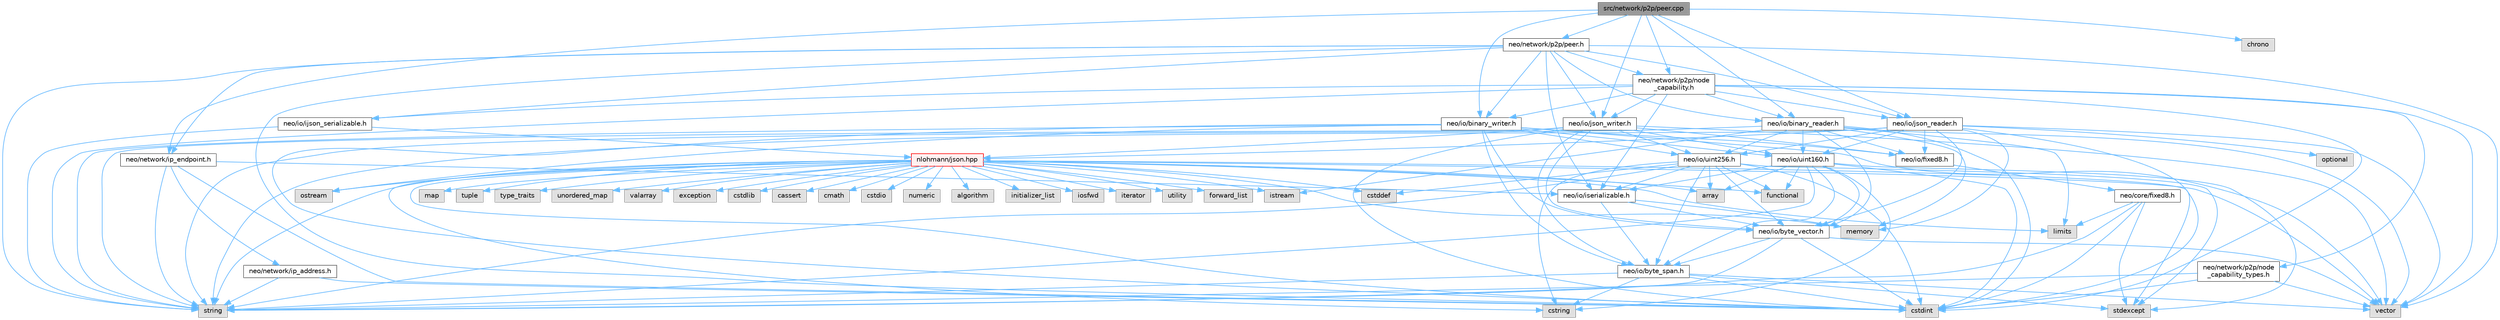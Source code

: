 digraph "src/network/p2p/peer.cpp"
{
 // LATEX_PDF_SIZE
  bgcolor="transparent";
  edge [fontname=Helvetica,fontsize=10,labelfontname=Helvetica,labelfontsize=10];
  node [fontname=Helvetica,fontsize=10,shape=box,height=0.2,width=0.4];
  Node1 [id="Node000001",label="src/network/p2p/peer.cpp",height=0.2,width=0.4,color="gray40", fillcolor="grey60", style="filled", fontcolor="black",tooltip=" "];
  Node1 -> Node2 [id="edge144_Node000001_Node000002",color="steelblue1",style="solid",tooltip=" "];
  Node2 [id="Node000002",label="neo/io/binary_reader.h",height=0.2,width=0.4,color="grey40", fillcolor="white", style="filled",URL="$binary__reader_8h.html",tooltip=" "];
  Node2 -> Node3 [id="edge145_Node000002_Node000003",color="steelblue1",style="solid",tooltip=" "];
  Node3 [id="Node000003",label="neo/io/byte_vector.h",height=0.2,width=0.4,color="grey40", fillcolor="white", style="filled",URL="$io_2byte__vector_8h.html",tooltip=" "];
  Node3 -> Node4 [id="edge146_Node000003_Node000004",color="steelblue1",style="solid",tooltip=" "];
  Node4 [id="Node000004",label="neo/io/byte_span.h",height=0.2,width=0.4,color="grey40", fillcolor="white", style="filled",URL="$io_2byte__span_8h.html",tooltip=" "];
  Node4 -> Node5 [id="edge147_Node000004_Node000005",color="steelblue1",style="solid",tooltip=" "];
  Node5 [id="Node000005",label="cstdint",height=0.2,width=0.4,color="grey60", fillcolor="#E0E0E0", style="filled",tooltip=" "];
  Node4 -> Node6 [id="edge148_Node000004_Node000006",color="steelblue1",style="solid",tooltip=" "];
  Node6 [id="Node000006",label="cstring",height=0.2,width=0.4,color="grey60", fillcolor="#E0E0E0", style="filled",tooltip=" "];
  Node4 -> Node7 [id="edge149_Node000004_Node000007",color="steelblue1",style="solid",tooltip=" "];
  Node7 [id="Node000007",label="stdexcept",height=0.2,width=0.4,color="grey60", fillcolor="#E0E0E0", style="filled",tooltip=" "];
  Node4 -> Node8 [id="edge150_Node000004_Node000008",color="steelblue1",style="solid",tooltip=" "];
  Node8 [id="Node000008",label="string",height=0.2,width=0.4,color="grey60", fillcolor="#E0E0E0", style="filled",tooltip=" "];
  Node4 -> Node9 [id="edge151_Node000004_Node000009",color="steelblue1",style="solid",tooltip=" "];
  Node9 [id="Node000009",label="vector",height=0.2,width=0.4,color="grey60", fillcolor="#E0E0E0", style="filled",tooltip=" "];
  Node3 -> Node5 [id="edge152_Node000003_Node000005",color="steelblue1",style="solid",tooltip=" "];
  Node3 -> Node8 [id="edge153_Node000003_Node000008",color="steelblue1",style="solid",tooltip=" "];
  Node3 -> Node9 [id="edge154_Node000003_Node000009",color="steelblue1",style="solid",tooltip=" "];
  Node2 -> Node10 [id="edge155_Node000002_Node000010",color="steelblue1",style="solid",tooltip=" "];
  Node10 [id="Node000010",label="neo/io/fixed8.h",height=0.2,width=0.4,color="grey40", fillcolor="white", style="filled",URL="$io_2fixed8_8h.html",tooltip=" "];
  Node10 -> Node11 [id="edge156_Node000010_Node000011",color="steelblue1",style="solid",tooltip=" "];
  Node11 [id="Node000011",label="neo/core/fixed8.h",height=0.2,width=0.4,color="grey40", fillcolor="white", style="filled",URL="$core_2fixed8_8h.html",tooltip=" "];
  Node11 -> Node5 [id="edge157_Node000011_Node000005",color="steelblue1",style="solid",tooltip=" "];
  Node11 -> Node12 [id="edge158_Node000011_Node000012",color="steelblue1",style="solid",tooltip=" "];
  Node12 [id="Node000012",label="limits",height=0.2,width=0.4,color="grey60", fillcolor="#E0E0E0", style="filled",tooltip=" "];
  Node11 -> Node7 [id="edge159_Node000011_Node000007",color="steelblue1",style="solid",tooltip=" "];
  Node11 -> Node8 [id="edge160_Node000011_Node000008",color="steelblue1",style="solid",tooltip=" "];
  Node2 -> Node13 [id="edge161_Node000002_Node000013",color="steelblue1",style="solid",tooltip=" "];
  Node13 [id="Node000013",label="neo/io/uint160.h",height=0.2,width=0.4,color="grey40", fillcolor="white", style="filled",URL="$uint160_8h.html",tooltip=" "];
  Node13 -> Node4 [id="edge162_Node000013_Node000004",color="steelblue1",style="solid",tooltip=" "];
  Node13 -> Node3 [id="edge163_Node000013_Node000003",color="steelblue1",style="solid",tooltip=" "];
  Node13 -> Node14 [id="edge164_Node000013_Node000014",color="steelblue1",style="solid",tooltip=" "];
  Node14 [id="Node000014",label="neo/io/iserializable.h",height=0.2,width=0.4,color="grey40", fillcolor="white", style="filled",URL="$iserializable_8h.html",tooltip=" "];
  Node14 -> Node4 [id="edge165_Node000014_Node000004",color="steelblue1",style="solid",tooltip=" "];
  Node14 -> Node3 [id="edge166_Node000014_Node000003",color="steelblue1",style="solid",tooltip=" "];
  Node14 -> Node15 [id="edge167_Node000014_Node000015",color="steelblue1",style="solid",tooltip=" "];
  Node15 [id="Node000015",label="memory",height=0.2,width=0.4,color="grey60", fillcolor="#E0E0E0", style="filled",tooltip=" "];
  Node13 -> Node16 [id="edge168_Node000013_Node000016",color="steelblue1",style="solid",tooltip=" "];
  Node16 [id="Node000016",label="array",height=0.2,width=0.4,color="grey60", fillcolor="#E0E0E0", style="filled",tooltip=" "];
  Node13 -> Node5 [id="edge169_Node000013_Node000005",color="steelblue1",style="solid",tooltip=" "];
  Node13 -> Node6 [id="edge170_Node000013_Node000006",color="steelblue1",style="solid",tooltip=" "];
  Node13 -> Node17 [id="edge171_Node000013_Node000017",color="steelblue1",style="solid",tooltip=" "];
  Node17 [id="Node000017",label="functional",height=0.2,width=0.4,color="grey60", fillcolor="#E0E0E0", style="filled",tooltip=" "];
  Node13 -> Node7 [id="edge172_Node000013_Node000007",color="steelblue1",style="solid",tooltip=" "];
  Node13 -> Node8 [id="edge173_Node000013_Node000008",color="steelblue1",style="solid",tooltip=" "];
  Node2 -> Node18 [id="edge174_Node000002_Node000018",color="steelblue1",style="solid",tooltip=" "];
  Node18 [id="Node000018",label="neo/io/uint256.h",height=0.2,width=0.4,color="grey40", fillcolor="white", style="filled",URL="$uint256_8h.html",tooltip=" "];
  Node18 -> Node4 [id="edge175_Node000018_Node000004",color="steelblue1",style="solid",tooltip=" "];
  Node18 -> Node3 [id="edge176_Node000018_Node000003",color="steelblue1",style="solid",tooltip=" "];
  Node18 -> Node14 [id="edge177_Node000018_Node000014",color="steelblue1",style="solid",tooltip=" "];
  Node18 -> Node16 [id="edge178_Node000018_Node000016",color="steelblue1",style="solid",tooltip=" "];
  Node18 -> Node19 [id="edge179_Node000018_Node000019",color="steelblue1",style="solid",tooltip=" "];
  Node19 [id="Node000019",label="cstddef",height=0.2,width=0.4,color="grey60", fillcolor="#E0E0E0", style="filled",tooltip=" "];
  Node18 -> Node5 [id="edge180_Node000018_Node000005",color="steelblue1",style="solid",tooltip=" "];
  Node18 -> Node6 [id="edge181_Node000018_Node000006",color="steelblue1",style="solid",tooltip=" "];
  Node18 -> Node17 [id="edge182_Node000018_Node000017",color="steelblue1",style="solid",tooltip=" "];
  Node18 -> Node7 [id="edge183_Node000018_Node000007",color="steelblue1",style="solid",tooltip=" "];
  Node18 -> Node8 [id="edge184_Node000018_Node000008",color="steelblue1",style="solid",tooltip=" "];
  Node2 -> Node5 [id="edge185_Node000002_Node000005",color="steelblue1",style="solid",tooltip=" "];
  Node2 -> Node20 [id="edge186_Node000002_Node000020",color="steelblue1",style="solid",tooltip=" "];
  Node20 [id="Node000020",label="istream",height=0.2,width=0.4,color="grey60", fillcolor="#E0E0E0", style="filled",tooltip=" "];
  Node2 -> Node12 [id="edge187_Node000002_Node000012",color="steelblue1",style="solid",tooltip=" "];
  Node2 -> Node15 [id="edge188_Node000002_Node000015",color="steelblue1",style="solid",tooltip=" "];
  Node2 -> Node8 [id="edge189_Node000002_Node000008",color="steelblue1",style="solid",tooltip=" "];
  Node2 -> Node9 [id="edge190_Node000002_Node000009",color="steelblue1",style="solid",tooltip=" "];
  Node1 -> Node21 [id="edge191_Node000001_Node000021",color="steelblue1",style="solid",tooltip=" "];
  Node21 [id="Node000021",label="neo/io/binary_writer.h",height=0.2,width=0.4,color="grey40", fillcolor="white", style="filled",URL="$binary__writer_8h.html",tooltip=" "];
  Node21 -> Node4 [id="edge192_Node000021_Node000004",color="steelblue1",style="solid",tooltip=" "];
  Node21 -> Node3 [id="edge193_Node000021_Node000003",color="steelblue1",style="solid",tooltip=" "];
  Node21 -> Node10 [id="edge194_Node000021_Node000010",color="steelblue1",style="solid",tooltip=" "];
  Node21 -> Node13 [id="edge195_Node000021_Node000013",color="steelblue1",style="solid",tooltip=" "];
  Node21 -> Node18 [id="edge196_Node000021_Node000018",color="steelblue1",style="solid",tooltip=" "];
  Node21 -> Node5 [id="edge197_Node000021_Node000005",color="steelblue1",style="solid",tooltip=" "];
  Node21 -> Node22 [id="edge198_Node000021_Node000022",color="steelblue1",style="solid",tooltip=" "];
  Node22 [id="Node000022",label="ostream",height=0.2,width=0.4,color="grey60", fillcolor="#E0E0E0", style="filled",tooltip=" "];
  Node21 -> Node8 [id="edge199_Node000021_Node000008",color="steelblue1",style="solid",tooltip=" "];
  Node21 -> Node9 [id="edge200_Node000021_Node000009",color="steelblue1",style="solid",tooltip=" "];
  Node1 -> Node23 [id="edge201_Node000001_Node000023",color="steelblue1",style="solid",tooltip=" "];
  Node23 [id="Node000023",label="neo/io/json_reader.h",height=0.2,width=0.4,color="grey40", fillcolor="white", style="filled",URL="$json__reader_8h.html",tooltip=" "];
  Node23 -> Node3 [id="edge202_Node000023_Node000003",color="steelblue1",style="solid",tooltip=" "];
  Node23 -> Node10 [id="edge203_Node000023_Node000010",color="steelblue1",style="solid",tooltip=" "];
  Node23 -> Node13 [id="edge204_Node000023_Node000013",color="steelblue1",style="solid",tooltip=" "];
  Node23 -> Node18 [id="edge205_Node000023_Node000018",color="steelblue1",style="solid",tooltip=" "];
  Node23 -> Node5 [id="edge206_Node000023_Node000005",color="steelblue1",style="solid",tooltip=" "];
  Node23 -> Node15 [id="edge207_Node000023_Node000015",color="steelblue1",style="solid",tooltip=" "];
  Node23 -> Node24 [id="edge208_Node000023_Node000024",color="steelblue1",style="solid",tooltip=" "];
  Node24 [id="Node000024",label="nlohmann/json.hpp",height=0.2,width=0.4,color="red", fillcolor="#FFF0F0", style="filled",URL="$json_8hpp.html",tooltip=" "];
  Node24 -> Node25 [id="edge209_Node000024_Node000025",color="steelblue1",style="solid",tooltip=" "];
  Node25 [id="Node000025",label="algorithm",height=0.2,width=0.4,color="grey60", fillcolor="#E0E0E0", style="filled",tooltip=" "];
  Node24 -> Node19 [id="edge210_Node000024_Node000019",color="steelblue1",style="solid",tooltip=" "];
  Node24 -> Node17 [id="edge211_Node000024_Node000017",color="steelblue1",style="solid",tooltip=" "];
  Node24 -> Node26 [id="edge212_Node000024_Node000026",color="steelblue1",style="solid",tooltip=" "];
  Node26 [id="Node000026",label="initializer_list",height=0.2,width=0.4,color="grey60", fillcolor="#E0E0E0", style="filled",tooltip=" "];
  Node24 -> Node27 [id="edge213_Node000024_Node000027",color="steelblue1",style="solid",tooltip=" "];
  Node27 [id="Node000027",label="iosfwd",height=0.2,width=0.4,color="grey60", fillcolor="#E0E0E0", style="filled",tooltip=" "];
  Node24 -> Node28 [id="edge214_Node000024_Node000028",color="steelblue1",style="solid",tooltip=" "];
  Node28 [id="Node000028",label="iterator",height=0.2,width=0.4,color="grey60", fillcolor="#E0E0E0", style="filled",tooltip=" "];
  Node24 -> Node15 [id="edge215_Node000024_Node000015",color="steelblue1",style="solid",tooltip=" "];
  Node24 -> Node8 [id="edge216_Node000024_Node000008",color="steelblue1",style="solid",tooltip=" "];
  Node24 -> Node29 [id="edge217_Node000024_Node000029",color="steelblue1",style="solid",tooltip=" "];
  Node29 [id="Node000029",label="utility",height=0.2,width=0.4,color="grey60", fillcolor="#E0E0E0", style="filled",tooltip=" "];
  Node24 -> Node9 [id="edge218_Node000024_Node000009",color="steelblue1",style="solid",tooltip=" "];
  Node24 -> Node16 [id="edge219_Node000024_Node000016",color="steelblue1",style="solid",tooltip=" "];
  Node24 -> Node30 [id="edge220_Node000024_Node000030",color="steelblue1",style="solid",tooltip=" "];
  Node30 [id="Node000030",label="forward_list",height=0.2,width=0.4,color="grey60", fillcolor="#E0E0E0", style="filled",tooltip=" "];
  Node24 -> Node31 [id="edge221_Node000024_Node000031",color="steelblue1",style="solid",tooltip=" "];
  Node31 [id="Node000031",label="map",height=0.2,width=0.4,color="grey60", fillcolor="#E0E0E0", style="filled",tooltip=" "];
  Node24 -> Node32 [id="edge222_Node000024_Node000032",color="steelblue1",style="solid",tooltip=" "];
  Node32 [id="Node000032",label="tuple",height=0.2,width=0.4,color="grey60", fillcolor="#E0E0E0", style="filled",tooltip=" "];
  Node24 -> Node33 [id="edge223_Node000024_Node000033",color="steelblue1",style="solid",tooltip=" "];
  Node33 [id="Node000033",label="type_traits",height=0.2,width=0.4,color="grey60", fillcolor="#E0E0E0", style="filled",tooltip=" "];
  Node24 -> Node34 [id="edge224_Node000024_Node000034",color="steelblue1",style="solid",tooltip=" "];
  Node34 [id="Node000034",label="unordered_map",height=0.2,width=0.4,color="grey60", fillcolor="#E0E0E0", style="filled",tooltip=" "];
  Node24 -> Node35 [id="edge225_Node000024_Node000035",color="steelblue1",style="solid",tooltip=" "];
  Node35 [id="Node000035",label="valarray",height=0.2,width=0.4,color="grey60", fillcolor="#E0E0E0", style="filled",tooltip=" "];
  Node24 -> Node36 [id="edge226_Node000024_Node000036",color="steelblue1",style="solid",tooltip=" "];
  Node36 [id="Node000036",label="exception",height=0.2,width=0.4,color="grey60", fillcolor="#E0E0E0", style="filled",tooltip=" "];
  Node24 -> Node7 [id="edge227_Node000024_Node000007",color="steelblue1",style="solid",tooltip=" "];
  Node24 -> Node5 [id="edge228_Node000024_Node000005",color="steelblue1",style="solid",tooltip=" "];
  Node24 -> Node37 [id="edge229_Node000024_Node000037",color="steelblue1",style="solid",tooltip=" "];
  Node37 [id="Node000037",label="cstdlib",height=0.2,width=0.4,color="grey60", fillcolor="#E0E0E0", style="filled",tooltip=" "];
  Node24 -> Node38 [id="edge230_Node000024_Node000038",color="steelblue1",style="solid",tooltip=" "];
  Node38 [id="Node000038",label="cassert",height=0.2,width=0.4,color="grey60", fillcolor="#E0E0E0", style="filled",tooltip=" "];
  Node24 -> Node12 [id="edge231_Node000024_Node000012",color="steelblue1",style="solid",tooltip=" "];
  Node24 -> Node6 [id="edge232_Node000024_Node000006",color="steelblue1",style="solid",tooltip=" "];
  Node24 -> Node39 [id="edge233_Node000024_Node000039",color="steelblue1",style="solid",tooltip=" "];
  Node39 [id="Node000039",label="cmath",height=0.2,width=0.4,color="grey60", fillcolor="#E0E0E0", style="filled",tooltip=" "];
  Node24 -> Node40 [id="edge234_Node000024_Node000040",color="steelblue1",style="solid",tooltip=" "];
  Node40 [id="Node000040",label="cstdio",height=0.2,width=0.4,color="grey60", fillcolor="#E0E0E0", style="filled",tooltip=" "];
  Node24 -> Node41 [id="edge235_Node000024_Node000041",color="steelblue1",style="solid",tooltip=" "];
  Node41 [id="Node000041",label="numeric",height=0.2,width=0.4,color="grey60", fillcolor="#E0E0E0", style="filled",tooltip=" "];
  Node24 -> Node20 [id="edge236_Node000024_Node000020",color="steelblue1",style="solid",tooltip=" "];
  Node24 -> Node22 [id="edge237_Node000024_Node000022",color="steelblue1",style="solid",tooltip=" "];
  Node23 -> Node47 [id="edge238_Node000023_Node000047",color="steelblue1",style="solid",tooltip=" "];
  Node47 [id="Node000047",label="optional",height=0.2,width=0.4,color="grey60", fillcolor="#E0E0E0", style="filled",tooltip=" "];
  Node23 -> Node8 [id="edge239_Node000023_Node000008",color="steelblue1",style="solid",tooltip=" "];
  Node23 -> Node9 [id="edge240_Node000023_Node000009",color="steelblue1",style="solid",tooltip=" "];
  Node1 -> Node48 [id="edge241_Node000001_Node000048",color="steelblue1",style="solid",tooltip=" "];
  Node48 [id="Node000048",label="neo/io/json_writer.h",height=0.2,width=0.4,color="grey40", fillcolor="white", style="filled",URL="$json__writer_8h.html",tooltip=" "];
  Node48 -> Node4 [id="edge242_Node000048_Node000004",color="steelblue1",style="solid",tooltip=" "];
  Node48 -> Node3 [id="edge243_Node000048_Node000003",color="steelblue1",style="solid",tooltip=" "];
  Node48 -> Node10 [id="edge244_Node000048_Node000010",color="steelblue1",style="solid",tooltip=" "];
  Node48 -> Node13 [id="edge245_Node000048_Node000013",color="steelblue1",style="solid",tooltip=" "];
  Node48 -> Node18 [id="edge246_Node000048_Node000018",color="steelblue1",style="solid",tooltip=" "];
  Node48 -> Node5 [id="edge247_Node000048_Node000005",color="steelblue1",style="solid",tooltip=" "];
  Node48 -> Node24 [id="edge248_Node000048_Node000024",color="steelblue1",style="solid",tooltip=" "];
  Node48 -> Node8 [id="edge249_Node000048_Node000008",color="steelblue1",style="solid",tooltip=" "];
  Node48 -> Node9 [id="edge250_Node000048_Node000009",color="steelblue1",style="solid",tooltip=" "];
  Node1 -> Node49 [id="edge251_Node000001_Node000049",color="steelblue1",style="solid",tooltip=" "];
  Node49 [id="Node000049",label="neo/network/ip_endpoint.h",height=0.2,width=0.4,color="grey40", fillcolor="white", style="filled",URL="$ip__endpoint_8h.html",tooltip=" "];
  Node49 -> Node14 [id="edge252_Node000049_Node000014",color="steelblue1",style="solid",tooltip=" "];
  Node49 -> Node50 [id="edge253_Node000049_Node000050",color="steelblue1",style="solid",tooltip=" "];
  Node50 [id="Node000050",label="neo/network/ip_address.h",height=0.2,width=0.4,color="grey40", fillcolor="white", style="filled",URL="$ip__address_8h.html",tooltip=" "];
  Node50 -> Node5 [id="edge254_Node000050_Node000005",color="steelblue1",style="solid",tooltip=" "];
  Node50 -> Node8 [id="edge255_Node000050_Node000008",color="steelblue1",style="solid",tooltip=" "];
  Node49 -> Node5 [id="edge256_Node000049_Node000005",color="steelblue1",style="solid",tooltip=" "];
  Node49 -> Node8 [id="edge257_Node000049_Node000008",color="steelblue1",style="solid",tooltip=" "];
  Node1 -> Node51 [id="edge258_Node000001_Node000051",color="steelblue1",style="solid",tooltip=" "];
  Node51 [id="Node000051",label="neo/network/p2p/node\l_capability.h",height=0.2,width=0.4,color="grey40", fillcolor="white", style="filled",URL="$node__capability_8h.html",tooltip=" "];
  Node51 -> Node2 [id="edge259_Node000051_Node000002",color="steelblue1",style="solid",tooltip=" "];
  Node51 -> Node21 [id="edge260_Node000051_Node000021",color="steelblue1",style="solid",tooltip=" "];
  Node51 -> Node52 [id="edge261_Node000051_Node000052",color="steelblue1",style="solid",tooltip=" "];
  Node52 [id="Node000052",label="neo/io/ijson_serializable.h",height=0.2,width=0.4,color="grey40", fillcolor="white", style="filled",URL="$ijson__serializable_8h.html",tooltip=" "];
  Node52 -> Node24 [id="edge262_Node000052_Node000024",color="steelblue1",style="solid",tooltip=" "];
  Node52 -> Node8 [id="edge263_Node000052_Node000008",color="steelblue1",style="solid",tooltip=" "];
  Node51 -> Node14 [id="edge264_Node000051_Node000014",color="steelblue1",style="solid",tooltip=" "];
  Node51 -> Node23 [id="edge265_Node000051_Node000023",color="steelblue1",style="solid",tooltip=" "];
  Node51 -> Node48 [id="edge266_Node000051_Node000048",color="steelblue1",style="solid",tooltip=" "];
  Node51 -> Node53 [id="edge267_Node000051_Node000053",color="steelblue1",style="solid",tooltip=" "];
  Node53 [id="Node000053",label="neo/network/p2p/node\l_capability_types.h",height=0.2,width=0.4,color="grey40", fillcolor="white", style="filled",URL="$node__capability__types_8h.html",tooltip=" "];
  Node53 -> Node5 [id="edge268_Node000053_Node000005",color="steelblue1",style="solid",tooltip=" "];
  Node53 -> Node8 [id="edge269_Node000053_Node000008",color="steelblue1",style="solid",tooltip=" "];
  Node53 -> Node9 [id="edge270_Node000053_Node000009",color="steelblue1",style="solid",tooltip=" "];
  Node51 -> Node5 [id="edge271_Node000051_Node000005",color="steelblue1",style="solid",tooltip=" "];
  Node51 -> Node8 [id="edge272_Node000051_Node000008",color="steelblue1",style="solid",tooltip=" "];
  Node51 -> Node9 [id="edge273_Node000051_Node000009",color="steelblue1",style="solid",tooltip=" "];
  Node1 -> Node54 [id="edge274_Node000001_Node000054",color="steelblue1",style="solid",tooltip=" "];
  Node54 [id="Node000054",label="neo/network/p2p/peer.h",height=0.2,width=0.4,color="grey40", fillcolor="white", style="filled",URL="$peer_8h.html",tooltip=" "];
  Node54 -> Node2 [id="edge275_Node000054_Node000002",color="steelblue1",style="solid",tooltip=" "];
  Node54 -> Node21 [id="edge276_Node000054_Node000021",color="steelblue1",style="solid",tooltip=" "];
  Node54 -> Node52 [id="edge277_Node000054_Node000052",color="steelblue1",style="solid",tooltip=" "];
  Node54 -> Node14 [id="edge278_Node000054_Node000014",color="steelblue1",style="solid",tooltip=" "];
  Node54 -> Node23 [id="edge279_Node000054_Node000023",color="steelblue1",style="solid",tooltip=" "];
  Node54 -> Node48 [id="edge280_Node000054_Node000048",color="steelblue1",style="solid",tooltip=" "];
  Node54 -> Node49 [id="edge281_Node000054_Node000049",color="steelblue1",style="solid",tooltip=" "];
  Node54 -> Node51 [id="edge282_Node000054_Node000051",color="steelblue1",style="solid",tooltip=" "];
  Node54 -> Node5 [id="edge283_Node000054_Node000005",color="steelblue1",style="solid",tooltip=" "];
  Node54 -> Node8 [id="edge284_Node000054_Node000008",color="steelblue1",style="solid",tooltip=" "];
  Node54 -> Node9 [id="edge285_Node000054_Node000009",color="steelblue1",style="solid",tooltip=" "];
  Node1 -> Node55 [id="edge286_Node000001_Node000055",color="steelblue1",style="solid",tooltip=" "];
  Node55 [id="Node000055",label="chrono",height=0.2,width=0.4,color="grey60", fillcolor="#E0E0E0", style="filled",tooltip=" "];
}
